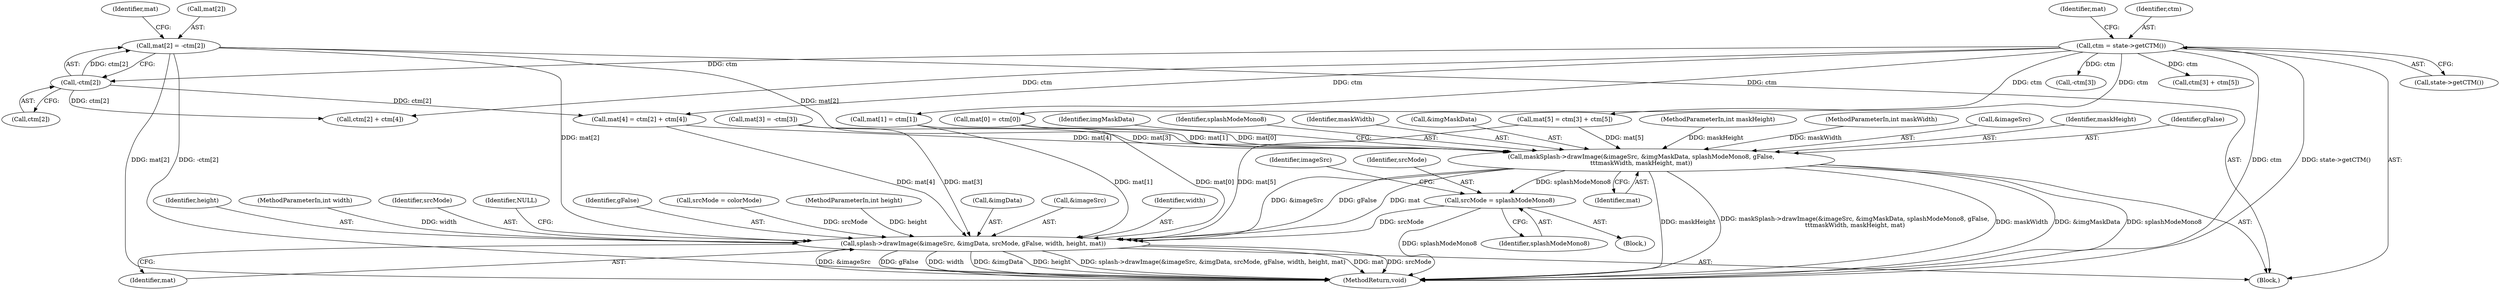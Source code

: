 digraph "0_poppler_7b2d314a61fd0e12f47c62996cb49ec0d1ba747a_12@array" {
"1000143" [label="(Call,mat[2] = -ctm[2])"];
"1000147" [label="(Call,-ctm[2])"];
"1000126" [label="(Call,ctm = state->getCTM())"];
"1000274" [label="(Call,maskSplash->drawImage(&imageSrc, &imgMaskData, splashModeMono8, gFalse,\n\t\t\tmaskWidth, maskHeight, mat))"];
"1000637" [label="(Call,srcMode = splashModeMono8)"];
"1000645" [label="(Call,splash->drawImage(&imageSrc, &imgData, srcMode, gFalse, width, height, mat))"];
"1000285" [label="(Identifier,imgMaskData)"];
"1000648" [label="(Call,&imgData)"];
"1000279" [label="(Identifier,splashModeMono8)"];
"1000126" [label="(Call,ctm = state->getCTM())"];
"1000637" [label="(Call,srcMode = splashModeMono8)"];
"1000128" [label="(Call,state->getCTM())"];
"1000646" [label="(Call,&imageSrc)"];
"1000281" [label="(Identifier,maskWidth)"];
"1000151" [label="(Call,mat[3] = -ctm[3])"];
"1000143" [label="(Call,mat[2] = -ctm[2])"];
"1000652" [label="(Identifier,width)"];
"1000155" [label="(Call,-ctm[3])"];
"1000653" [label="(Identifier,height)"];
"1000111" [label="(Block,)"];
"1000277" [label="(Call,&imgMaskData)"];
"1000109" [label="(MethodParameterIn,int maskHeight)"];
"1000104" [label="(MethodParameterIn,int width)"];
"1000636" [label="(Block,)"];
"1000650" [label="(Identifier,srcMode)"];
"1000136" [label="(Call,mat[1] = ctm[1])"];
"1000148" [label="(Call,ctm[2])"];
"1000147" [label="(Call,-ctm[2])"];
"1000108" [label="(MethodParameterIn,int maskWidth)"];
"1000656" [label="(Identifier,NULL)"];
"1000129" [label="(Call,mat[0] = ctm[0])"];
"1000153" [label="(Identifier,mat)"];
"1000131" [label="(Identifier,mat)"];
"1000638" [label="(Identifier,srcMode)"];
"1000159" [label="(Call,mat[4] = ctm[2] + ctm[4])"];
"1000127" [label="(Identifier,ctm)"];
"1000163" [label="(Call,ctm[2] + ctm[4])"];
"1000275" [label="(Call,&imageSrc)"];
"1000282" [label="(Identifier,maskHeight)"];
"1000665" [label="(MethodReturn,void)"];
"1000645" [label="(Call,splash->drawImage(&imageSrc, &imgData, srcMode, gFalse, width, height, mat))"];
"1000654" [label="(Identifier,mat)"];
"1000283" [label="(Identifier,mat)"];
"1000274" [label="(Call,maskSplash->drawImage(&imageSrc, &imgMaskData, splashModeMono8, gFalse,\n\t\t\tmaskWidth, maskHeight, mat))"];
"1000280" [label="(Identifier,gFalse)"];
"1000170" [label="(Call,mat[5] = ctm[3] + ctm[5])"];
"1000174" [label="(Call,ctm[3] + ctm[5])"];
"1000639" [label="(Identifier,splashModeMono8)"];
"1000647" [label="(Identifier,imageSrc)"];
"1000651" [label="(Identifier,gFalse)"];
"1000642" [label="(Call,srcMode = colorMode)"];
"1000105" [label="(MethodParameterIn,int height)"];
"1000144" [label="(Call,mat[2])"];
"1000143" -> "1000111"  [label="AST: "];
"1000143" -> "1000147"  [label="CFG: "];
"1000144" -> "1000143"  [label="AST: "];
"1000147" -> "1000143"  [label="AST: "];
"1000153" -> "1000143"  [label="CFG: "];
"1000143" -> "1000665"  [label="DDG: mat[2]"];
"1000143" -> "1000665"  [label="DDG: -ctm[2]"];
"1000147" -> "1000143"  [label="DDG: ctm[2]"];
"1000143" -> "1000274"  [label="DDG: mat[2]"];
"1000143" -> "1000645"  [label="DDG: mat[2]"];
"1000147" -> "1000148"  [label="CFG: "];
"1000148" -> "1000147"  [label="AST: "];
"1000126" -> "1000147"  [label="DDG: ctm"];
"1000147" -> "1000159"  [label="DDG: ctm[2]"];
"1000147" -> "1000163"  [label="DDG: ctm[2]"];
"1000126" -> "1000111"  [label="AST: "];
"1000126" -> "1000128"  [label="CFG: "];
"1000127" -> "1000126"  [label="AST: "];
"1000128" -> "1000126"  [label="AST: "];
"1000131" -> "1000126"  [label="CFG: "];
"1000126" -> "1000665"  [label="DDG: ctm"];
"1000126" -> "1000665"  [label="DDG: state->getCTM()"];
"1000126" -> "1000129"  [label="DDG: ctm"];
"1000126" -> "1000136"  [label="DDG: ctm"];
"1000126" -> "1000155"  [label="DDG: ctm"];
"1000126" -> "1000159"  [label="DDG: ctm"];
"1000126" -> "1000163"  [label="DDG: ctm"];
"1000126" -> "1000170"  [label="DDG: ctm"];
"1000126" -> "1000174"  [label="DDG: ctm"];
"1000274" -> "1000111"  [label="AST: "];
"1000274" -> "1000283"  [label="CFG: "];
"1000275" -> "1000274"  [label="AST: "];
"1000277" -> "1000274"  [label="AST: "];
"1000279" -> "1000274"  [label="AST: "];
"1000280" -> "1000274"  [label="AST: "];
"1000281" -> "1000274"  [label="AST: "];
"1000282" -> "1000274"  [label="AST: "];
"1000283" -> "1000274"  [label="AST: "];
"1000285" -> "1000274"  [label="CFG: "];
"1000274" -> "1000665"  [label="DDG: maskHeight"];
"1000274" -> "1000665"  [label="DDG: maskSplash->drawImage(&imageSrc, &imgMaskData, splashModeMono8, gFalse,\n\t\t\tmaskWidth, maskHeight, mat)"];
"1000274" -> "1000665"  [label="DDG: maskWidth"];
"1000274" -> "1000665"  [label="DDG: &imgMaskData"];
"1000274" -> "1000665"  [label="DDG: splashModeMono8"];
"1000108" -> "1000274"  [label="DDG: maskWidth"];
"1000109" -> "1000274"  [label="DDG: maskHeight"];
"1000129" -> "1000274"  [label="DDG: mat[0]"];
"1000159" -> "1000274"  [label="DDG: mat[4]"];
"1000151" -> "1000274"  [label="DDG: mat[3]"];
"1000170" -> "1000274"  [label="DDG: mat[5]"];
"1000136" -> "1000274"  [label="DDG: mat[1]"];
"1000274" -> "1000637"  [label="DDG: splashModeMono8"];
"1000274" -> "1000645"  [label="DDG: &imageSrc"];
"1000274" -> "1000645"  [label="DDG: gFalse"];
"1000274" -> "1000645"  [label="DDG: mat"];
"1000637" -> "1000636"  [label="AST: "];
"1000637" -> "1000639"  [label="CFG: "];
"1000638" -> "1000637"  [label="AST: "];
"1000639" -> "1000637"  [label="AST: "];
"1000647" -> "1000637"  [label="CFG: "];
"1000637" -> "1000665"  [label="DDG: splashModeMono8"];
"1000637" -> "1000645"  [label="DDG: srcMode"];
"1000645" -> "1000111"  [label="AST: "];
"1000645" -> "1000654"  [label="CFG: "];
"1000646" -> "1000645"  [label="AST: "];
"1000648" -> "1000645"  [label="AST: "];
"1000650" -> "1000645"  [label="AST: "];
"1000651" -> "1000645"  [label="AST: "];
"1000652" -> "1000645"  [label="AST: "];
"1000653" -> "1000645"  [label="AST: "];
"1000654" -> "1000645"  [label="AST: "];
"1000656" -> "1000645"  [label="CFG: "];
"1000645" -> "1000665"  [label="DDG: srcMode"];
"1000645" -> "1000665"  [label="DDG: &imageSrc"];
"1000645" -> "1000665"  [label="DDG: gFalse"];
"1000645" -> "1000665"  [label="DDG: width"];
"1000645" -> "1000665"  [label="DDG: &imgData"];
"1000645" -> "1000665"  [label="DDG: height"];
"1000645" -> "1000665"  [label="DDG: splash->drawImage(&imageSrc, &imgData, srcMode, gFalse, width, height, mat)"];
"1000645" -> "1000665"  [label="DDG: mat"];
"1000642" -> "1000645"  [label="DDG: srcMode"];
"1000104" -> "1000645"  [label="DDG: width"];
"1000105" -> "1000645"  [label="DDG: height"];
"1000129" -> "1000645"  [label="DDG: mat[0]"];
"1000159" -> "1000645"  [label="DDG: mat[4]"];
"1000151" -> "1000645"  [label="DDG: mat[3]"];
"1000170" -> "1000645"  [label="DDG: mat[5]"];
"1000136" -> "1000645"  [label="DDG: mat[1]"];
}
